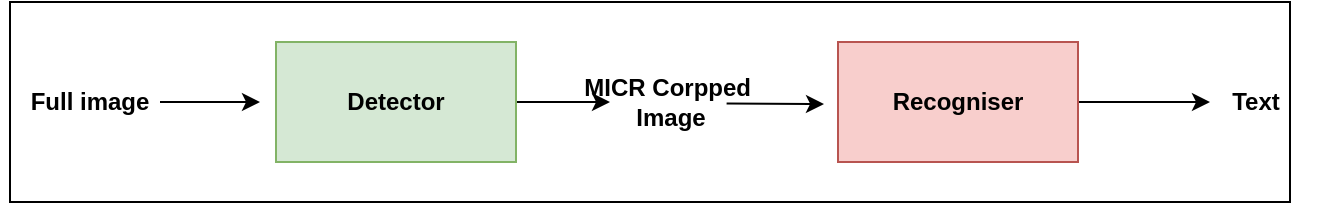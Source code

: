 <mxfile version="17.0.0" type="device"><diagram id="cq-DZoh03HKe-fiLrZ9q" name="Page-1"><mxGraphModel dx="1002" dy="625" grid="1" gridSize="10" guides="1" tooltips="1" connect="1" arrows="1" fold="1" page="1" pageScale="1" pageWidth="827" pageHeight="1169" math="0" shadow="0"><root><mxCell id="0"/><mxCell id="1" parent="0"/><mxCell id="Rd-c17hVoS0fIpTAnM5f-11" value="" style="rounded=0;whiteSpace=wrap;html=1;" vertex="1" parent="1"><mxGeometry x="40" y="240" width="640" height="100" as="geometry"/></mxCell><mxCell id="Rd-c17hVoS0fIpTAnM5f-6" style="edgeStyle=orthogonalEdgeStyle;rounded=0;orthogonalLoop=1;jettySize=auto;html=1;exitX=1;exitY=0.5;exitDx=0;exitDy=0;" edge="1" parent="1" source="Rd-c17hVoS0fIpTAnM5f-1"><mxGeometry relative="1" as="geometry"><mxPoint x="340" y="290" as="targetPoint"/></mxGeometry></mxCell><mxCell id="Rd-c17hVoS0fIpTAnM5f-1" value="&lt;b&gt;Detector&lt;/b&gt;" style="rounded=0;whiteSpace=wrap;html=1;fillColor=#d5e8d4;strokeColor=#82b366;" vertex="1" parent="1"><mxGeometry x="173" y="260" width="120" height="60" as="geometry"/></mxCell><mxCell id="Rd-c17hVoS0fIpTAnM5f-9" style="edgeStyle=orthogonalEdgeStyle;rounded=0;orthogonalLoop=1;jettySize=auto;html=1;exitX=1;exitY=0.5;exitDx=0;exitDy=0;" edge="1" parent="1" source="Rd-c17hVoS0fIpTAnM5f-2"><mxGeometry relative="1" as="geometry"><mxPoint x="640" y="290" as="targetPoint"/></mxGeometry></mxCell><mxCell id="Rd-c17hVoS0fIpTAnM5f-2" value="&lt;b&gt;Recogniser&lt;/b&gt;" style="rounded=0;whiteSpace=wrap;html=1;fillColor=#f8cecc;strokeColor=#b85450;" vertex="1" parent="1"><mxGeometry x="454" y="260" width="120" height="60" as="geometry"/></mxCell><mxCell id="Rd-c17hVoS0fIpTAnM5f-5" style="edgeStyle=orthogonalEdgeStyle;rounded=0;orthogonalLoop=1;jettySize=auto;html=1;exitX=1;exitY=0.5;exitDx=0;exitDy=0;" edge="1" parent="1"><mxGeometry relative="1" as="geometry"><mxPoint x="165" y="290" as="targetPoint"/><mxPoint x="115" y="290" as="sourcePoint"/></mxGeometry></mxCell><mxCell id="Rd-c17hVoS0fIpTAnM5f-3" value="&lt;b&gt;Full image&lt;/b&gt;" style="text;html=1;strokeColor=none;fillColor=none;align=center;verticalAlign=middle;whiteSpace=wrap;rounded=0;" vertex="1" parent="1"><mxGeometry x="35" y="275" width="90" height="30" as="geometry"/></mxCell><mxCell id="Rd-c17hVoS0fIpTAnM5f-7" value="&lt;b&gt;MICR Corpped&amp;nbsp;&lt;br&gt;Image&lt;/b&gt;" style="text;html=1;align=center;verticalAlign=middle;resizable=0;points=[];autosize=1;strokeColor=none;fillColor=none;" vertex="1" parent="1"><mxGeometry x="320" y="275" width="100" height="30" as="geometry"/></mxCell><mxCell id="Rd-c17hVoS0fIpTAnM5f-8" value="" style="endArrow=classic;html=1;rounded=0;exitX=1.09;exitY=0.525;exitDx=0;exitDy=0;exitPerimeter=0;" edge="1" parent="1"><mxGeometry width="50" height="50" relative="1" as="geometry"><mxPoint x="398.3" y="290.75" as="sourcePoint"/><mxPoint x="447" y="291" as="targetPoint"/></mxGeometry></mxCell><mxCell id="Rd-c17hVoS0fIpTAnM5f-10" value="&lt;b&gt;Text&lt;/b&gt;" style="text;html=1;strokeColor=none;fillColor=none;align=center;verticalAlign=middle;whiteSpace=wrap;rounded=0;" vertex="1" parent="1"><mxGeometry x="633" y="275" width="60" height="30" as="geometry"/></mxCell></root></mxGraphModel></diagram></mxfile>